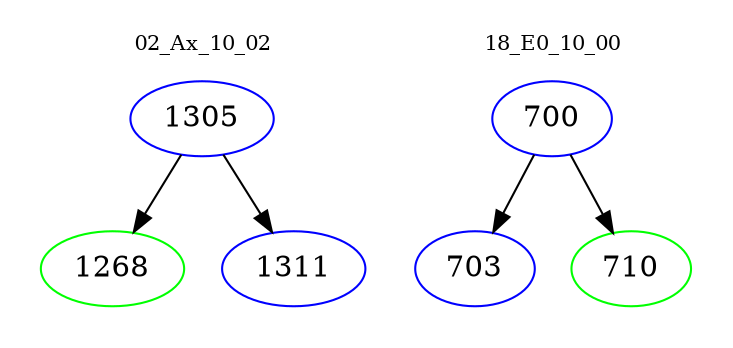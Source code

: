 digraph{
subgraph cluster_0 {
color = white
label = "02_Ax_10_02";
fontsize=10;
T0_1305 [label="1305", color="blue"]
T0_1305 -> T0_1268 [color="black"]
T0_1268 [label="1268", color="green"]
T0_1305 -> T0_1311 [color="black"]
T0_1311 [label="1311", color="blue"]
}
subgraph cluster_1 {
color = white
label = "18_E0_10_00";
fontsize=10;
T1_700 [label="700", color="blue"]
T1_700 -> T1_703 [color="black"]
T1_703 [label="703", color="blue"]
T1_700 -> T1_710 [color="black"]
T1_710 [label="710", color="green"]
}
}
